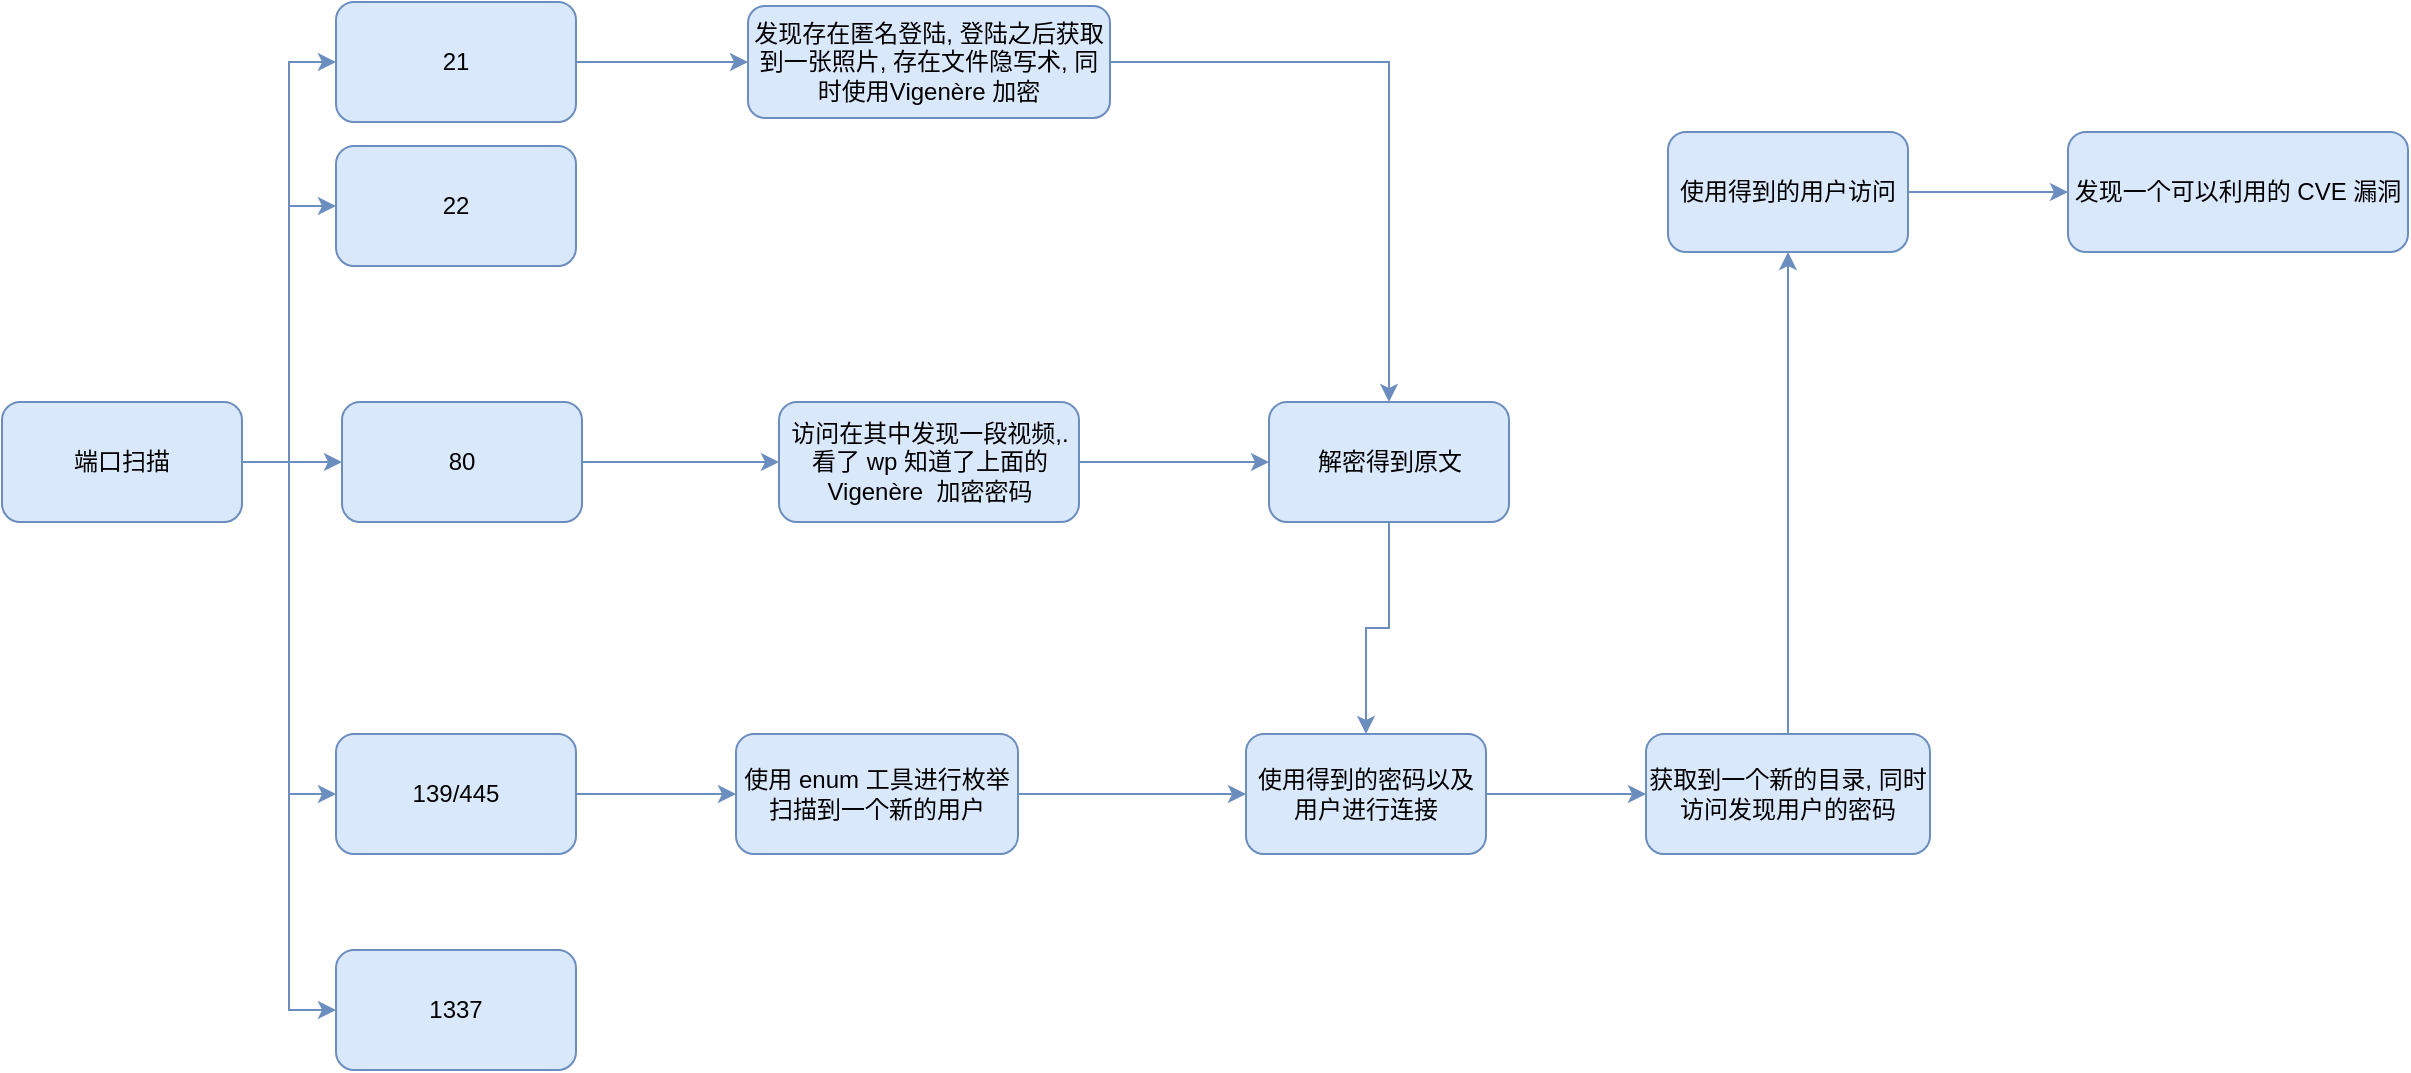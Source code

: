 <mxfile version="22.0.0" type="github">
  <diagram name="第 1 页" id="9kjhVUVBI522da3zVaKt">
    <mxGraphModel dx="1050" dy="581" grid="0" gridSize="10" guides="1" tooltips="1" connect="1" arrows="1" fold="1" page="0" pageScale="1" pageWidth="827" pageHeight="1169" math="0" shadow="0">
      <root>
        <mxCell id="0" />
        <mxCell id="1" parent="0" />
        <mxCell id="nUMqqoQeQPckmMxJneVE-3" value="" style="edgeStyle=orthogonalEdgeStyle;rounded=0;orthogonalLoop=1;jettySize=auto;html=1;entryX=0;entryY=0.5;entryDx=0;entryDy=0;fillColor=#dae8fc;strokeColor=#6c8ebf;" edge="1" parent="1" source="nUMqqoQeQPckmMxJneVE-1" target="nUMqqoQeQPckmMxJneVE-2">
          <mxGeometry relative="1" as="geometry" />
        </mxCell>
        <mxCell id="nUMqqoQeQPckmMxJneVE-7" style="edgeStyle=orthogonalEdgeStyle;rounded=0;orthogonalLoop=1;jettySize=auto;html=1;entryX=0;entryY=0.5;entryDx=0;entryDy=0;fillColor=#dae8fc;strokeColor=#6c8ebf;" edge="1" parent="1" source="nUMqqoQeQPckmMxJneVE-1" target="nUMqqoQeQPckmMxJneVE-4">
          <mxGeometry relative="1" as="geometry" />
        </mxCell>
        <mxCell id="nUMqqoQeQPckmMxJneVE-8" style="edgeStyle=orthogonalEdgeStyle;rounded=0;orthogonalLoop=1;jettySize=auto;html=1;entryX=0;entryY=0.5;entryDx=0;entryDy=0;fillColor=#dae8fc;strokeColor=#6c8ebf;" edge="1" parent="1" source="nUMqqoQeQPckmMxJneVE-1" target="nUMqqoQeQPckmMxJneVE-5">
          <mxGeometry relative="1" as="geometry" />
        </mxCell>
        <mxCell id="nUMqqoQeQPckmMxJneVE-9" style="edgeStyle=orthogonalEdgeStyle;rounded=0;orthogonalLoop=1;jettySize=auto;html=1;entryX=0;entryY=0.5;entryDx=0;entryDy=0;fillColor=#dae8fc;strokeColor=#6c8ebf;" edge="1" parent="1" source="nUMqqoQeQPckmMxJneVE-1" target="nUMqqoQeQPckmMxJneVE-6">
          <mxGeometry relative="1" as="geometry" />
        </mxCell>
        <mxCell id="nUMqqoQeQPckmMxJneVE-14" value="" style="edgeStyle=orthogonalEdgeStyle;rounded=0;orthogonalLoop=1;jettySize=auto;html=1;entryX=0;entryY=0.5;entryDx=0;entryDy=0;fillColor=#dae8fc;strokeColor=#6c8ebf;" edge="1" parent="1" source="nUMqqoQeQPckmMxJneVE-1" target="nUMqqoQeQPckmMxJneVE-15">
          <mxGeometry relative="1" as="geometry" />
        </mxCell>
        <mxCell id="nUMqqoQeQPckmMxJneVE-1" value="端口扫描" style="rounded=1;whiteSpace=wrap;html=1;fillColor=#dae8fc;strokeColor=#6c8ebf;" vertex="1" parent="1">
          <mxGeometry x="43" y="211" width="120" height="60" as="geometry" />
        </mxCell>
        <mxCell id="nUMqqoQeQPckmMxJneVE-13" value="" style="edgeStyle=orthogonalEdgeStyle;rounded=0;orthogonalLoop=1;jettySize=auto;html=1;fillColor=#dae8fc;strokeColor=#6c8ebf;" edge="1" parent="1" source="nUMqqoQeQPckmMxJneVE-2" target="nUMqqoQeQPckmMxJneVE-12">
          <mxGeometry relative="1" as="geometry" />
        </mxCell>
        <mxCell id="nUMqqoQeQPckmMxJneVE-2" value="21" style="whiteSpace=wrap;html=1;rounded=1;fillColor=#dae8fc;strokeColor=#6c8ebf;" vertex="1" parent="1">
          <mxGeometry x="210" y="11" width="120" height="60" as="geometry" />
        </mxCell>
        <mxCell id="nUMqqoQeQPckmMxJneVE-4" value="22" style="whiteSpace=wrap;html=1;rounded=1;fillColor=#dae8fc;strokeColor=#6c8ebf;" vertex="1" parent="1">
          <mxGeometry x="210" y="83" width="120" height="60" as="geometry" />
        </mxCell>
        <mxCell id="nUMqqoQeQPckmMxJneVE-22" value="" style="edgeStyle=orthogonalEdgeStyle;rounded=0;orthogonalLoop=1;jettySize=auto;html=1;fillColor=#dae8fc;strokeColor=#6c8ebf;" edge="1" parent="1" source="nUMqqoQeQPckmMxJneVE-5" target="nUMqqoQeQPckmMxJneVE-21">
          <mxGeometry relative="1" as="geometry" />
        </mxCell>
        <mxCell id="nUMqqoQeQPckmMxJneVE-5" value="139/445" style="whiteSpace=wrap;html=1;rounded=1;fillColor=#dae8fc;strokeColor=#6c8ebf;" vertex="1" parent="1">
          <mxGeometry x="210" y="377" width="120" height="60" as="geometry" />
        </mxCell>
        <mxCell id="nUMqqoQeQPckmMxJneVE-6" value="1337" style="whiteSpace=wrap;html=1;rounded=1;fillColor=#dae8fc;strokeColor=#6c8ebf;" vertex="1" parent="1">
          <mxGeometry x="210" y="485" width="120" height="60" as="geometry" />
        </mxCell>
        <mxCell id="nUMqqoQeQPckmMxJneVE-20" style="edgeStyle=orthogonalEdgeStyle;rounded=0;orthogonalLoop=1;jettySize=auto;html=1;entryX=0.5;entryY=0;entryDx=0;entryDy=0;fillColor=#dae8fc;strokeColor=#6c8ebf;" edge="1" parent="1" source="nUMqqoQeQPckmMxJneVE-12" target="nUMqqoQeQPckmMxJneVE-18">
          <mxGeometry relative="1" as="geometry" />
        </mxCell>
        <mxCell id="nUMqqoQeQPckmMxJneVE-12" value="发现存在匿名登陆, 登陆之后获取到一张照片, 存在文件隐写术, 同时使用Vigenère 加密" style="whiteSpace=wrap;html=1;rounded=1;fillColor=#dae8fc;strokeColor=#6c8ebf;" vertex="1" parent="1">
          <mxGeometry x="416" y="13" width="181" height="56" as="geometry" />
        </mxCell>
        <mxCell id="nUMqqoQeQPckmMxJneVE-17" value="" style="edgeStyle=orthogonalEdgeStyle;rounded=0;orthogonalLoop=1;jettySize=auto;html=1;fillColor=#dae8fc;strokeColor=#6c8ebf;" edge="1" parent="1" source="nUMqqoQeQPckmMxJneVE-15" target="nUMqqoQeQPckmMxJneVE-16">
          <mxGeometry relative="1" as="geometry" />
        </mxCell>
        <mxCell id="nUMqqoQeQPckmMxJneVE-15" value="80" style="whiteSpace=wrap;html=1;rounded=1;fillColor=#dae8fc;strokeColor=#6c8ebf;" vertex="1" parent="1">
          <mxGeometry x="213" y="211" width="120" height="60" as="geometry" />
        </mxCell>
        <mxCell id="nUMqqoQeQPckmMxJneVE-19" value="" style="edgeStyle=orthogonalEdgeStyle;rounded=0;orthogonalLoop=1;jettySize=auto;html=1;fillColor=#dae8fc;strokeColor=#6c8ebf;" edge="1" parent="1" source="nUMqqoQeQPckmMxJneVE-16" target="nUMqqoQeQPckmMxJneVE-18">
          <mxGeometry relative="1" as="geometry" />
        </mxCell>
        <mxCell id="nUMqqoQeQPckmMxJneVE-16" value="访问在其中发现一段视频,. 看了 wp 知道了上面的 Vigenère&amp;nbsp; 加密密码" style="whiteSpace=wrap;html=1;rounded=1;fillColor=#dae8fc;strokeColor=#6c8ebf;" vertex="1" parent="1">
          <mxGeometry x="431.5" y="211" width="150" height="60" as="geometry" />
        </mxCell>
        <mxCell id="nUMqqoQeQPckmMxJneVE-25" style="edgeStyle=orthogonalEdgeStyle;rounded=0;orthogonalLoop=1;jettySize=auto;html=1;entryX=0.5;entryY=0;entryDx=0;entryDy=0;fillColor=#dae8fc;strokeColor=#6c8ebf;" edge="1" parent="1" source="nUMqqoQeQPckmMxJneVE-18" target="nUMqqoQeQPckmMxJneVE-23">
          <mxGeometry relative="1" as="geometry" />
        </mxCell>
        <mxCell id="nUMqqoQeQPckmMxJneVE-18" value="解密得到原文" style="whiteSpace=wrap;html=1;rounded=1;fillColor=#dae8fc;strokeColor=#6c8ebf;" vertex="1" parent="1">
          <mxGeometry x="676.5" y="211" width="120" height="60" as="geometry" />
        </mxCell>
        <mxCell id="nUMqqoQeQPckmMxJneVE-24" value="" style="edgeStyle=orthogonalEdgeStyle;rounded=0;orthogonalLoop=1;jettySize=auto;html=1;fillColor=#dae8fc;strokeColor=#6c8ebf;" edge="1" parent="1" source="nUMqqoQeQPckmMxJneVE-21" target="nUMqqoQeQPckmMxJneVE-23">
          <mxGeometry relative="1" as="geometry" />
        </mxCell>
        <mxCell id="nUMqqoQeQPckmMxJneVE-21" value="使用 enum 工具进行枚举扫描到一个新的用户" style="whiteSpace=wrap;html=1;rounded=1;fillColor=#dae8fc;strokeColor=#6c8ebf;" vertex="1" parent="1">
          <mxGeometry x="410" y="377" width="141" height="60" as="geometry" />
        </mxCell>
        <mxCell id="nUMqqoQeQPckmMxJneVE-27" value="" style="edgeStyle=orthogonalEdgeStyle;rounded=0;orthogonalLoop=1;jettySize=auto;html=1;fillColor=#dae8fc;strokeColor=#6c8ebf;" edge="1" parent="1" source="nUMqqoQeQPckmMxJneVE-23" target="nUMqqoQeQPckmMxJneVE-26">
          <mxGeometry relative="1" as="geometry" />
        </mxCell>
        <mxCell id="nUMqqoQeQPckmMxJneVE-23" value="使用得到的密码以及用户进行连接" style="whiteSpace=wrap;html=1;rounded=1;fillColor=#dae8fc;strokeColor=#6c8ebf;" vertex="1" parent="1">
          <mxGeometry x="665" y="377" width="120" height="60" as="geometry" />
        </mxCell>
        <mxCell id="nUMqqoQeQPckmMxJneVE-29" value="" style="edgeStyle=orthogonalEdgeStyle;rounded=0;orthogonalLoop=1;jettySize=auto;html=1;fillColor=#dae8fc;strokeColor=#6c8ebf;" edge="1" parent="1" source="nUMqqoQeQPckmMxJneVE-26" target="nUMqqoQeQPckmMxJneVE-28">
          <mxGeometry relative="1" as="geometry" />
        </mxCell>
        <mxCell id="nUMqqoQeQPckmMxJneVE-26" value="获取到一个新的目录, 同时访问发现用户的密码" style="whiteSpace=wrap;html=1;rounded=1;fillColor=#dae8fc;strokeColor=#6c8ebf;" vertex="1" parent="1">
          <mxGeometry x="865" y="377" width="142" height="60" as="geometry" />
        </mxCell>
        <mxCell id="nUMqqoQeQPckmMxJneVE-31" value="" style="edgeStyle=orthogonalEdgeStyle;rounded=0;orthogonalLoop=1;jettySize=auto;html=1;fillColor=#dae8fc;strokeColor=#6c8ebf;" edge="1" parent="1" source="nUMqqoQeQPckmMxJneVE-28" target="nUMqqoQeQPckmMxJneVE-30">
          <mxGeometry relative="1" as="geometry" />
        </mxCell>
        <mxCell id="nUMqqoQeQPckmMxJneVE-28" value="使用得到的用户访问" style="whiteSpace=wrap;html=1;rounded=1;fillColor=#dae8fc;strokeColor=#6c8ebf;" vertex="1" parent="1">
          <mxGeometry x="876" y="76" width="120" height="60" as="geometry" />
        </mxCell>
        <mxCell id="nUMqqoQeQPckmMxJneVE-30" value="发现一个可以利用的 CVE 漏洞" style="whiteSpace=wrap;html=1;rounded=1;fillColor=#dae8fc;strokeColor=#6c8ebf;" vertex="1" parent="1">
          <mxGeometry x="1076" y="76" width="170" height="60" as="geometry" />
        </mxCell>
      </root>
    </mxGraphModel>
  </diagram>
</mxfile>
